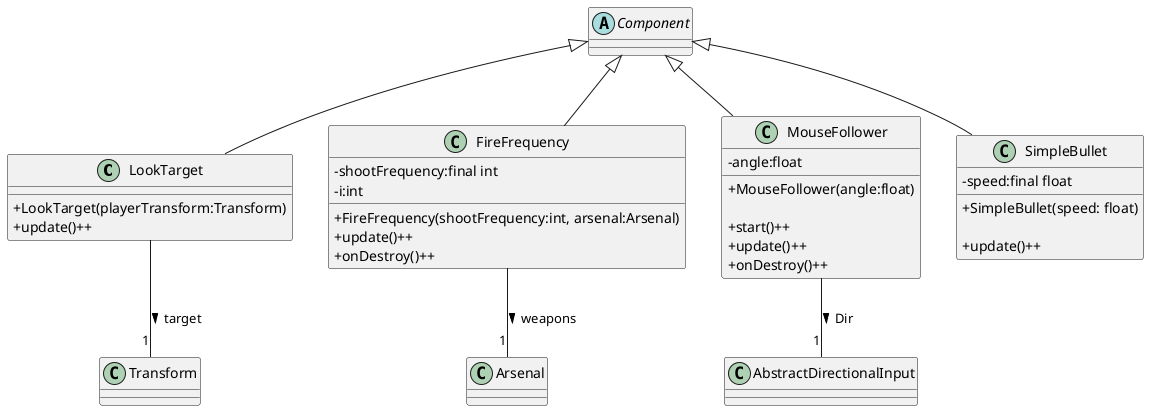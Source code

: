 @startuml
skinparam classAttributeIconSize 0
class LookTarget{

    +LookTarget(playerTransform:Transform)
    +update()++
}
abstract class Component
Component <|-- LookTarget
LookTarget -- "1" Transform: target >

class FireFrequency{
    - shootFrequency:final int
    - i:int

    +FireFrequency(shootFrequency:int, arsenal:Arsenal)
    + update()++
    + onDestroy()++
}
Component <|-- FireFrequency
FireFrequency -- "1" Arsenal: weapons >
class MouseFollower{
    - angle:float

    +MouseFollower(angle:float)

    +start()++
    + update()++
    + onDestroy()++
}
Component <|-- MouseFollower
MouseFollower --"1" AbstractDirectionalInput: Dir >
class SimpleBullet{
    - speed:final float

    + SimpleBullet(speed: float)

    + update()++
}
Component <|-- SimpleBullet



@enduml